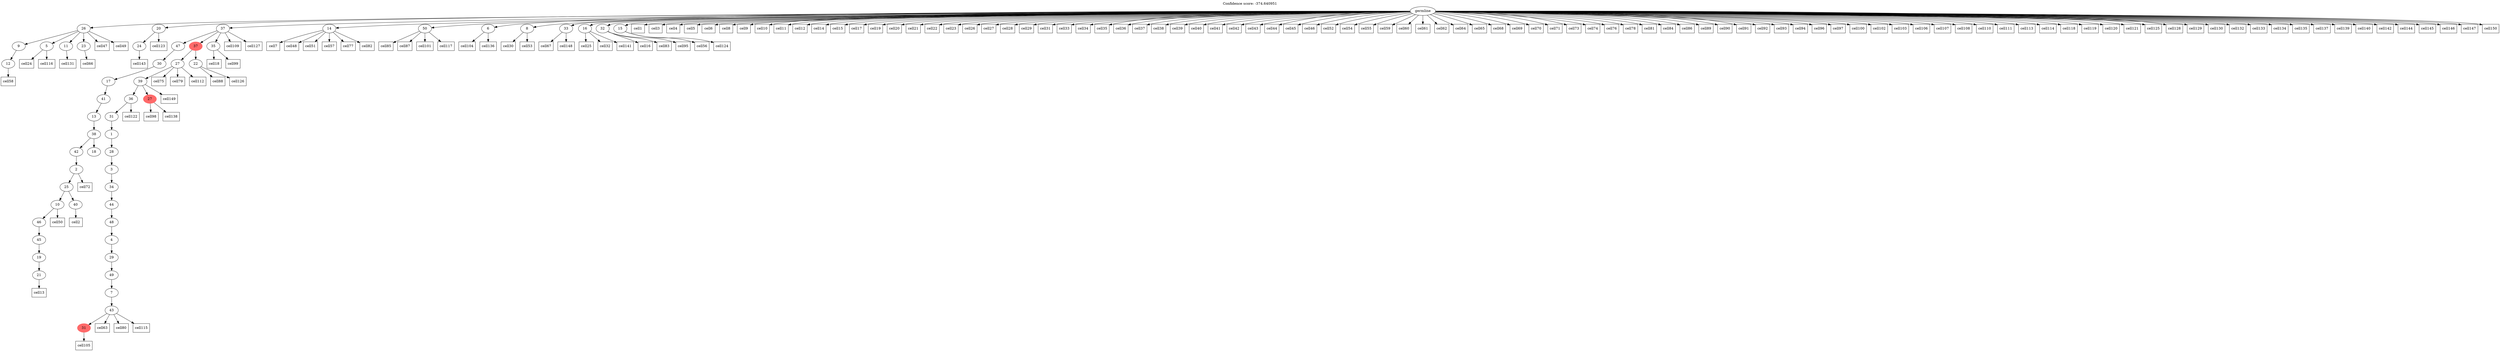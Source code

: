 digraph g {
	"49" -> "50";
	"50" [label="12"];
	"45" -> "46";
	"46" [label="5"];
	"45" -> "47";
	"47" [label="11"];
	"45" -> "48";
	"48" [label="23"];
	"45" -> "49";
	"49" [label="9"];
	"40" -> "41";
	"41" [label="24"];
	"34" -> "35";
	"35" [label="21"];
	"33" -> "34";
	"34" [label="19"];
	"32" -> "33";
	"33" [label="45"];
	"31" -> "32";
	"32" [label="46"];
	"30" -> "31";
	"31" [label="10"];
	"30" -> "36";
	"36" [label="40"];
	"29" -> "30";
	"30" [label="25"];
	"28" -> "29";
	"29" [label="2"];
	"27" -> "28";
	"28" [label="42"];
	"27" -> "37";
	"37" [label="18"];
	"26" -> "27";
	"27" [label="38"];
	"25" -> "26";
	"26" [label="13"];
	"24" -> "25";
	"25" [label="41"];
	"23" -> "24";
	"24" [label="17"];
	"22" -> "23";
	"23" [label="30"];
	"17" -> "18";
	"18" [color=indianred1, style=filled, label="31"];
	"16" -> "17";
	"17" [label="43"];
	"15" -> "16";
	"16" [label="7"];
	"14" -> "15";
	"15" [label="49"];
	"13" -> "14";
	"14" [label="29"];
	"12" -> "13";
	"13" [label="4"];
	"11" -> "12";
	"12" [label="48"];
	"10" -> "11";
	"11" [label="44"];
	"9" -> "10";
	"10" [label="34"];
	"8" -> "9";
	"9" [label="3"];
	"7" -> "8";
	"8" [label="28"];
	"6" -> "7";
	"7" [label="1"];
	"5" -> "6";
	"6" [label="31"];
	"4" -> "5";
	"5" [label="36"];
	"4" -> "19";
	"19" [color=indianred1, style=filled, label="27"];
	"3" -> "4";
	"4" [label="39"];
	"2" -> "3";
	"3" [label="27"];
	"2" -> "20";
	"20" [label="22"];
	"1" -> "2";
	"2" [color=indianred1, style=filled, label="37"];
	"1" -> "21";
	"21" [label="35"];
	"1" -> "22";
	"22" [label="47"];
	"0" -> "1";
	"1" [label="37"];
	"0" -> "38";
	"38" [label="14"];
	"0" -> "39";
	"39" [label="50"];
	"0" -> "40";
	"40" [label="20"];
	"0" -> "42";
	"42" [label="6"];
	"0" -> "43";
	"43" [label="8"];
	"0" -> "44";
	"44" [label="33"];
	"0" -> "45";
	"45" [label="26"];
	"0" -> "51";
	"51" [label="16"];
	"0" -> "52";
	"52" [label="32"];
	"0" -> "53";
	"53" [label="15"];
	"0" [label="germline"];
	"0" -> "cell1";
	"cell1" [shape=box];
	"36" -> "cell2";
	"cell2" [shape=box];
	"0" -> "cell3";
	"cell3" [shape=box];
	"0" -> "cell4";
	"cell4" [shape=box];
	"0" -> "cell5";
	"cell5" [shape=box];
	"0" -> "cell6";
	"cell6" [shape=box];
	"38" -> "cell7";
	"cell7" [shape=box];
	"0" -> "cell8";
	"cell8" [shape=box];
	"0" -> "cell9";
	"cell9" [shape=box];
	"0" -> "cell10";
	"cell10" [shape=box];
	"0" -> "cell11";
	"cell11" [shape=box];
	"0" -> "cell12";
	"cell12" [shape=box];
	"35" -> "cell13";
	"cell13" [shape=box];
	"0" -> "cell14";
	"cell14" [shape=box];
	"0" -> "cell15";
	"cell15" [shape=box];
	"52" -> "cell16";
	"cell16" [shape=box];
	"0" -> "cell17";
	"cell17" [shape=box];
	"21" -> "cell18";
	"cell18" [shape=box];
	"0" -> "cell19";
	"cell19" [shape=box];
	"0" -> "cell20";
	"cell20" [shape=box];
	"0" -> "cell21";
	"cell21" [shape=box];
	"0" -> "cell22";
	"cell22" [shape=box];
	"0" -> "cell23";
	"cell23" [shape=box];
	"46" -> "cell24";
	"cell24" [shape=box];
	"51" -> "cell25";
	"cell25" [shape=box];
	"0" -> "cell26";
	"cell26" [shape=box];
	"0" -> "cell27";
	"cell27" [shape=box];
	"0" -> "cell28";
	"cell28" [shape=box];
	"0" -> "cell29";
	"cell29" [shape=box];
	"43" -> "cell30";
	"cell30" [shape=box];
	"0" -> "cell31";
	"cell31" [shape=box];
	"51" -> "cell32";
	"cell32" [shape=box];
	"0" -> "cell33";
	"cell33" [shape=box];
	"0" -> "cell34";
	"cell34" [shape=box];
	"0" -> "cell35";
	"cell35" [shape=box];
	"0" -> "cell36";
	"cell36" [shape=box];
	"0" -> "cell37";
	"cell37" [shape=box];
	"0" -> "cell38";
	"cell38" [shape=box];
	"0" -> "cell39";
	"cell39" [shape=box];
	"0" -> "cell40";
	"cell40" [shape=box];
	"0" -> "cell41";
	"cell41" [shape=box];
	"0" -> "cell42";
	"cell42" [shape=box];
	"0" -> "cell43";
	"cell43" [shape=box];
	"0" -> "cell44";
	"cell44" [shape=box];
	"0" -> "cell45";
	"cell45" [shape=box];
	"0" -> "cell46";
	"cell46" [shape=box];
	"45" -> "cell47";
	"cell47" [shape=box];
	"38" -> "cell48";
	"cell48" [shape=box];
	"45" -> "cell49";
	"cell49" [shape=box];
	"31" -> "cell50";
	"cell50" [shape=box];
	"38" -> "cell51";
	"cell51" [shape=box];
	"0" -> "cell52";
	"cell52" [shape=box];
	"43" -> "cell53";
	"cell53" [shape=box];
	"0" -> "cell54";
	"cell54" [shape=box];
	"0" -> "cell55";
	"cell55" [shape=box];
	"53" -> "cell56";
	"cell56" [shape=box];
	"38" -> "cell57";
	"cell57" [shape=box];
	"50" -> "cell58";
	"cell58" [shape=box];
	"0" -> "cell59";
	"cell59" [shape=box];
	"0" -> "cell60";
	"cell60" [shape=box];
	"0" -> "cell61";
	"cell61" [shape=box];
	"0" -> "cell62";
	"cell62" [shape=box];
	"17" -> "cell63";
	"cell63" [shape=box];
	"0" -> "cell64";
	"cell64" [shape=box];
	"0" -> "cell65";
	"cell65" [shape=box];
	"48" -> "cell66";
	"cell66" [shape=box];
	"44" -> "cell67";
	"cell67" [shape=box];
	"0" -> "cell68";
	"cell68" [shape=box];
	"0" -> "cell69";
	"cell69" [shape=box];
	"0" -> "cell70";
	"cell70" [shape=box];
	"0" -> "cell71";
	"cell71" [shape=box];
	"29" -> "cell72";
	"cell72" [shape=box];
	"0" -> "cell73";
	"cell73" [shape=box];
	"0" -> "cell74";
	"cell74" [shape=box];
	"3" -> "cell75";
	"cell75" [shape=box];
	"0" -> "cell76";
	"cell76" [shape=box];
	"38" -> "cell77";
	"cell77" [shape=box];
	"0" -> "cell78";
	"cell78" [shape=box];
	"3" -> "cell79";
	"cell79" [shape=box];
	"17" -> "cell80";
	"cell80" [shape=box];
	"0" -> "cell81";
	"cell81" [shape=box];
	"38" -> "cell82";
	"cell82" [shape=box];
	"52" -> "cell83";
	"cell83" [shape=box];
	"0" -> "cell84";
	"cell84" [shape=box];
	"39" -> "cell85";
	"cell85" [shape=box];
	"0" -> "cell86";
	"cell86" [shape=box];
	"39" -> "cell87";
	"cell87" [shape=box];
	"20" -> "cell88";
	"cell88" [shape=box];
	"0" -> "cell89";
	"cell89" [shape=box];
	"0" -> "cell90";
	"cell90" [shape=box];
	"0" -> "cell91";
	"cell91" [shape=box];
	"0" -> "cell92";
	"cell92" [shape=box];
	"0" -> "cell93";
	"cell93" [shape=box];
	"0" -> "cell94";
	"cell94" [shape=box];
	"52" -> "cell95";
	"cell95" [shape=box];
	"0" -> "cell96";
	"cell96" [shape=box];
	"0" -> "cell97";
	"cell97" [shape=box];
	"19" -> "cell98";
	"cell98" [shape=box];
	"21" -> "cell99";
	"cell99" [shape=box];
	"0" -> "cell100";
	"cell100" [shape=box];
	"39" -> "cell101";
	"cell101" [shape=box];
	"0" -> "cell102";
	"cell102" [shape=box];
	"0" -> "cell103";
	"cell103" [shape=box];
	"42" -> "cell104";
	"cell104" [shape=box];
	"18" -> "cell105";
	"cell105" [shape=box];
	"0" -> "cell106";
	"cell106" [shape=box];
	"0" -> "cell107";
	"cell107" [shape=box];
	"0" -> "cell108";
	"cell108" [shape=box];
	"1" -> "cell109";
	"cell109" [shape=box];
	"0" -> "cell110";
	"cell110" [shape=box];
	"0" -> "cell111";
	"cell111" [shape=box];
	"3" -> "cell112";
	"cell112" [shape=box];
	"0" -> "cell113";
	"cell113" [shape=box];
	"0" -> "cell114";
	"cell114" [shape=box];
	"17" -> "cell115";
	"cell115" [shape=box];
	"46" -> "cell116";
	"cell116" [shape=box];
	"39" -> "cell117";
	"cell117" [shape=box];
	"0" -> "cell118";
	"cell118" [shape=box];
	"0" -> "cell119";
	"cell119" [shape=box];
	"0" -> "cell120";
	"cell120" [shape=box];
	"0" -> "cell121";
	"cell121" [shape=box];
	"5" -> "cell122";
	"cell122" [shape=box];
	"40" -> "cell123";
	"cell123" [shape=box];
	"53" -> "cell124";
	"cell124" [shape=box];
	"0" -> "cell125";
	"cell125" [shape=box];
	"20" -> "cell126";
	"cell126" [shape=box];
	"1" -> "cell127";
	"cell127" [shape=box];
	"0" -> "cell128";
	"cell128" [shape=box];
	"0" -> "cell129";
	"cell129" [shape=box];
	"0" -> "cell130";
	"cell130" [shape=box];
	"47" -> "cell131";
	"cell131" [shape=box];
	"0" -> "cell132";
	"cell132" [shape=box];
	"0" -> "cell133";
	"cell133" [shape=box];
	"0" -> "cell134";
	"cell134" [shape=box];
	"0" -> "cell135";
	"cell135" [shape=box];
	"42" -> "cell136";
	"cell136" [shape=box];
	"0" -> "cell137";
	"cell137" [shape=box];
	"19" -> "cell138";
	"cell138" [shape=box];
	"0" -> "cell139";
	"cell139" [shape=box];
	"0" -> "cell140";
	"cell140" [shape=box];
	"51" -> "cell141";
	"cell141" [shape=box];
	"0" -> "cell142";
	"cell142" [shape=box];
	"41" -> "cell143";
	"cell143" [shape=box];
	"0" -> "cell144";
	"cell144" [shape=box];
	"0" -> "cell145";
	"cell145" [shape=box];
	"0" -> "cell146";
	"cell146" [shape=box];
	"0" -> "cell147";
	"cell147" [shape=box];
	"44" -> "cell148";
	"cell148" [shape=box];
	"4" -> "cell149";
	"cell149" [shape=box];
	"0" -> "cell150";
	"cell150" [shape=box];
	labelloc="t";
	label="Confidence score: -374.640951";
}
